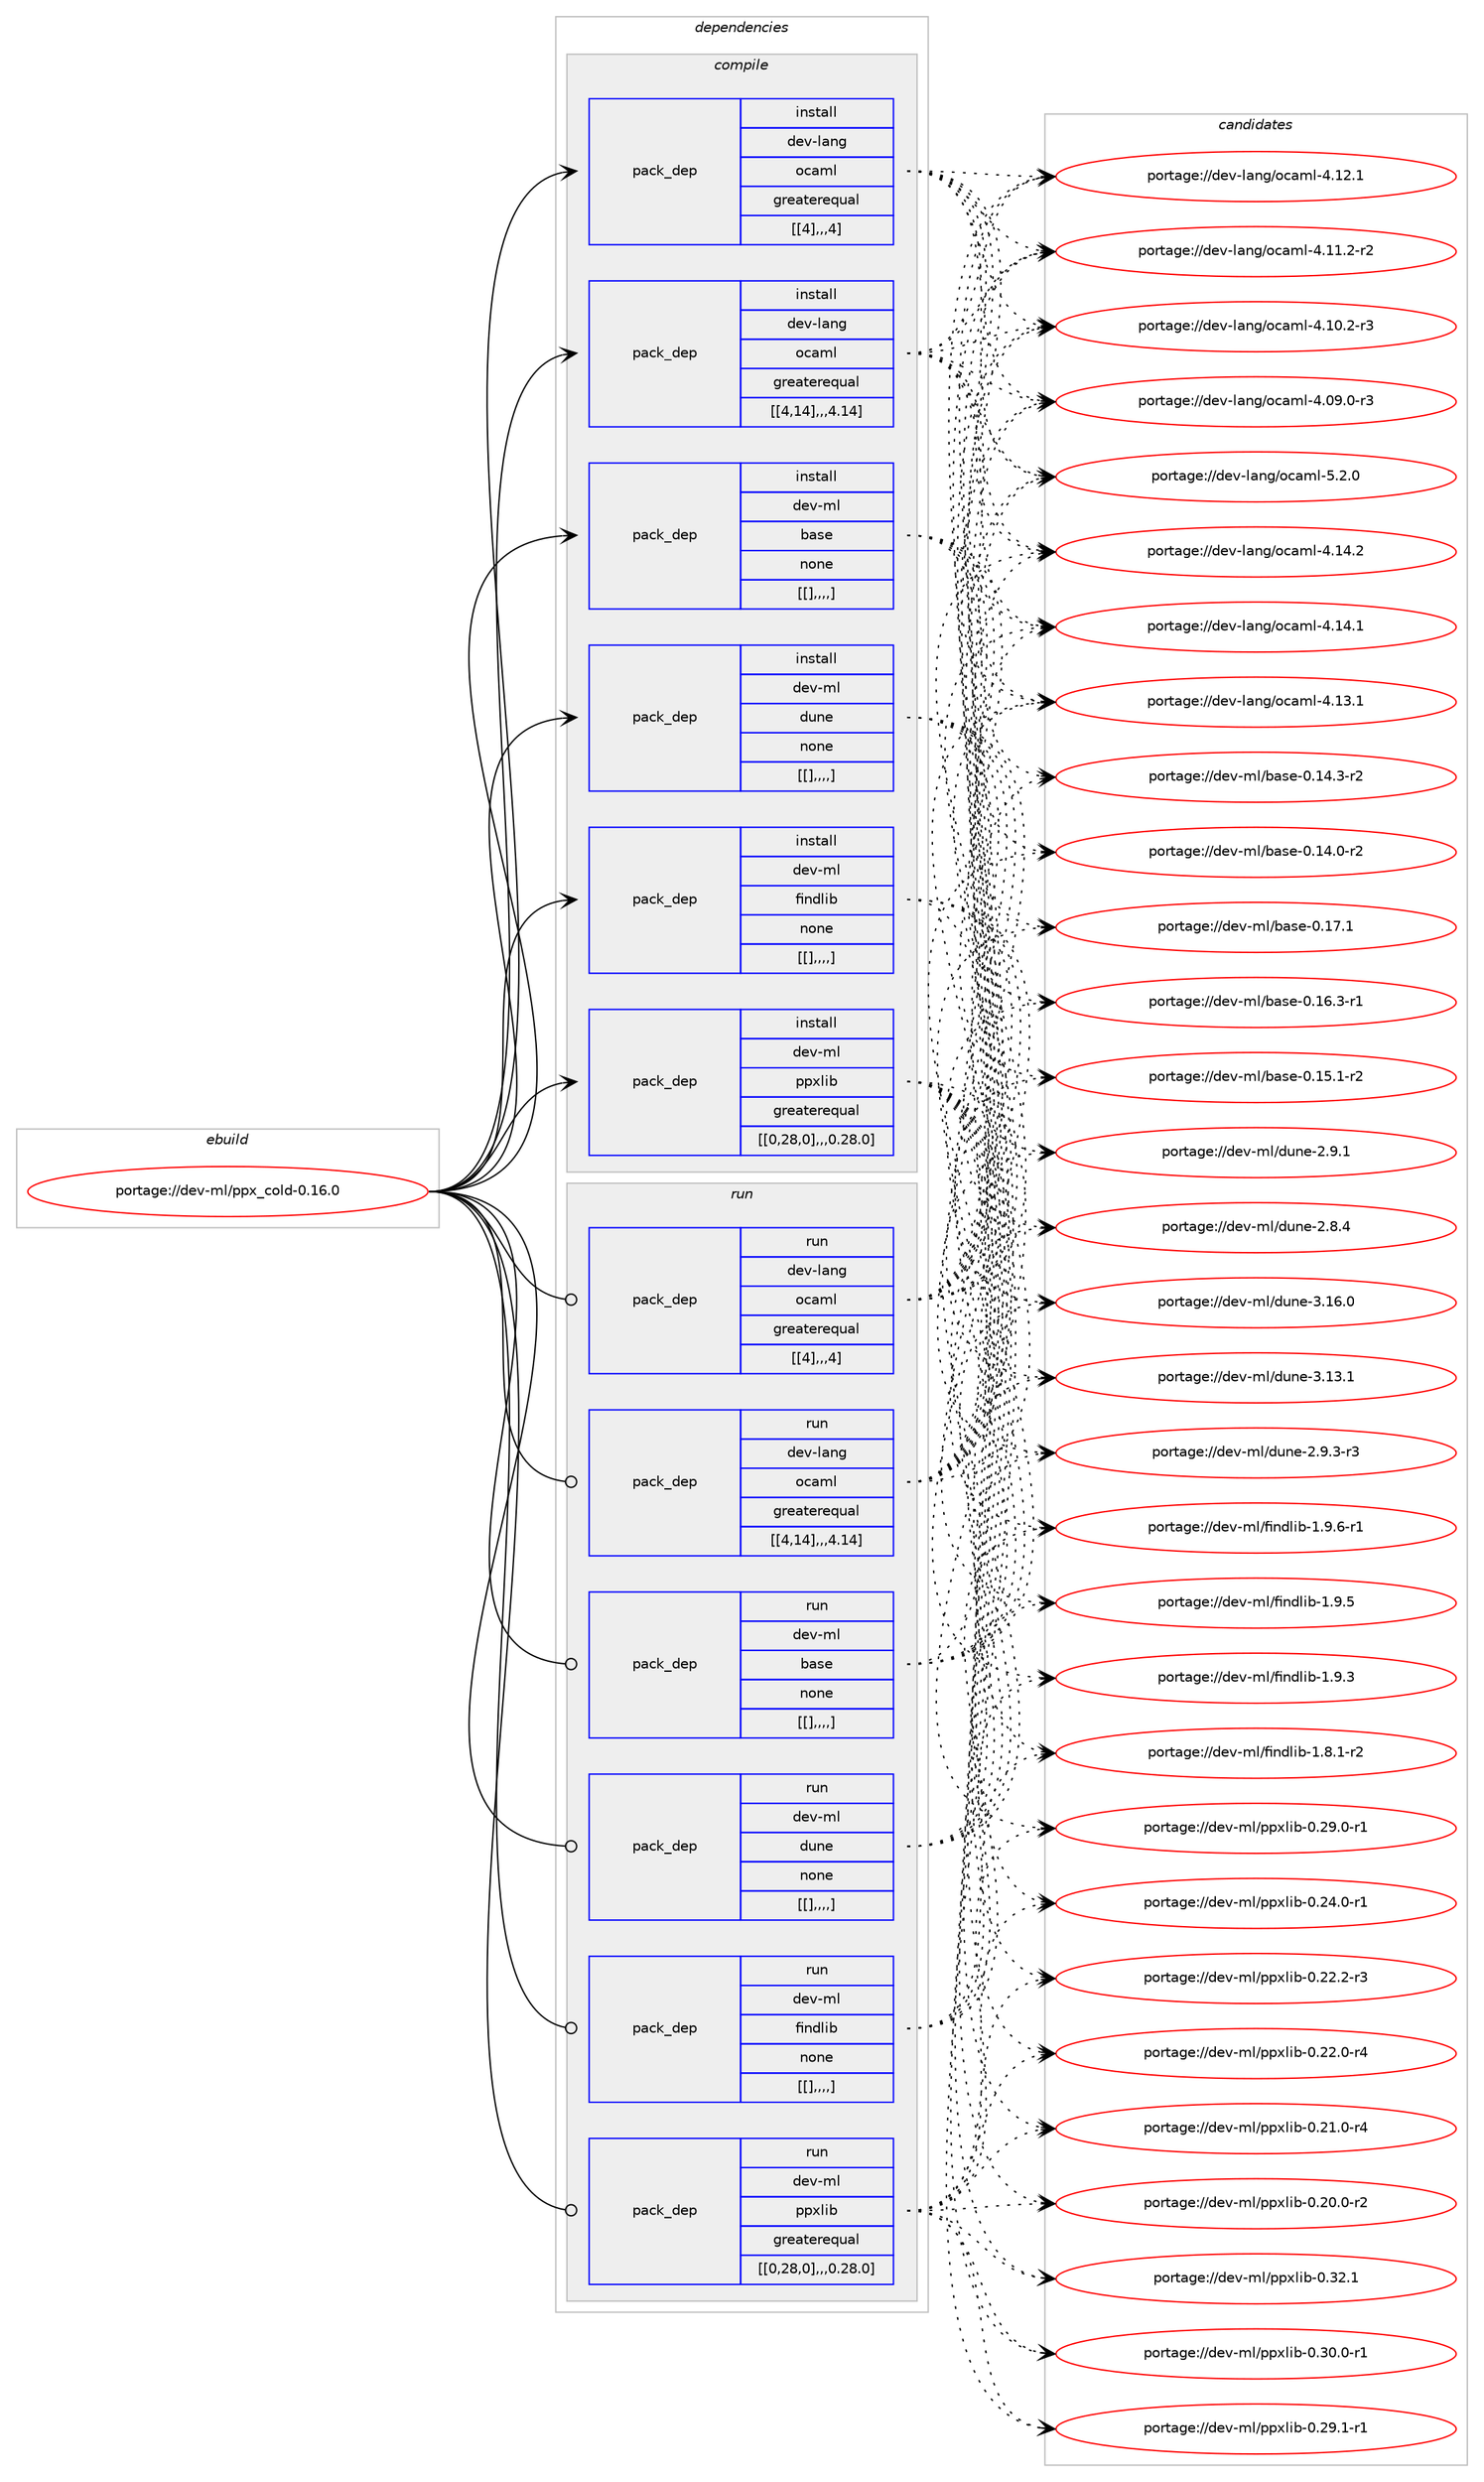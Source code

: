 digraph prolog {

# *************
# Graph options
# *************

newrank=true;
concentrate=true;
compound=true;
graph [rankdir=LR,fontname=Helvetica,fontsize=10,ranksep=1.5];#, ranksep=2.5, nodesep=0.2];
edge  [arrowhead=vee];
node  [fontname=Helvetica,fontsize=10];

# **********
# The ebuild
# **********

subgraph cluster_leftcol {
color=gray;
label=<<i>ebuild</i>>;
id [label="portage://dev-ml/ppx_cold-0.16.0", color=red, width=4, href="../dev-ml/ppx_cold-0.16.0.svg"];
}

# ****************
# The dependencies
# ****************

subgraph cluster_midcol {
color=gray;
label=<<i>dependencies</i>>;
subgraph cluster_compile {
fillcolor="#eeeeee";
style=filled;
label=<<i>compile</i>>;
subgraph pack91711 {
dependency123144 [label=<<TABLE BORDER="0" CELLBORDER="1" CELLSPACING="0" CELLPADDING="4" WIDTH="220"><TR><TD ROWSPAN="6" CELLPADDING="30">pack_dep</TD></TR><TR><TD WIDTH="110">install</TD></TR><TR><TD>dev-lang</TD></TR><TR><TD>ocaml</TD></TR><TR><TD>greaterequal</TD></TR><TR><TD>[[4],,,4]</TD></TR></TABLE>>, shape=none, color=blue];
}
id:e -> dependency123144:w [weight=20,style="solid",arrowhead="vee"];
subgraph pack91712 {
dependency123145 [label=<<TABLE BORDER="0" CELLBORDER="1" CELLSPACING="0" CELLPADDING="4" WIDTH="220"><TR><TD ROWSPAN="6" CELLPADDING="30">pack_dep</TD></TR><TR><TD WIDTH="110">install</TD></TR><TR><TD>dev-lang</TD></TR><TR><TD>ocaml</TD></TR><TR><TD>greaterequal</TD></TR><TR><TD>[[4,14],,,4.14]</TD></TR></TABLE>>, shape=none, color=blue];
}
id:e -> dependency123145:w [weight=20,style="solid",arrowhead="vee"];
subgraph pack91713 {
dependency123146 [label=<<TABLE BORDER="0" CELLBORDER="1" CELLSPACING="0" CELLPADDING="4" WIDTH="220"><TR><TD ROWSPAN="6" CELLPADDING="30">pack_dep</TD></TR><TR><TD WIDTH="110">install</TD></TR><TR><TD>dev-ml</TD></TR><TR><TD>base</TD></TR><TR><TD>none</TD></TR><TR><TD>[[],,,,]</TD></TR></TABLE>>, shape=none, color=blue];
}
id:e -> dependency123146:w [weight=20,style="solid",arrowhead="vee"];
subgraph pack91714 {
dependency123147 [label=<<TABLE BORDER="0" CELLBORDER="1" CELLSPACING="0" CELLPADDING="4" WIDTH="220"><TR><TD ROWSPAN="6" CELLPADDING="30">pack_dep</TD></TR><TR><TD WIDTH="110">install</TD></TR><TR><TD>dev-ml</TD></TR><TR><TD>dune</TD></TR><TR><TD>none</TD></TR><TR><TD>[[],,,,]</TD></TR></TABLE>>, shape=none, color=blue];
}
id:e -> dependency123147:w [weight=20,style="solid",arrowhead="vee"];
subgraph pack91715 {
dependency123148 [label=<<TABLE BORDER="0" CELLBORDER="1" CELLSPACING="0" CELLPADDING="4" WIDTH="220"><TR><TD ROWSPAN="6" CELLPADDING="30">pack_dep</TD></TR><TR><TD WIDTH="110">install</TD></TR><TR><TD>dev-ml</TD></TR><TR><TD>findlib</TD></TR><TR><TD>none</TD></TR><TR><TD>[[],,,,]</TD></TR></TABLE>>, shape=none, color=blue];
}
id:e -> dependency123148:w [weight=20,style="solid",arrowhead="vee"];
subgraph pack91716 {
dependency123149 [label=<<TABLE BORDER="0" CELLBORDER="1" CELLSPACING="0" CELLPADDING="4" WIDTH="220"><TR><TD ROWSPAN="6" CELLPADDING="30">pack_dep</TD></TR><TR><TD WIDTH="110">install</TD></TR><TR><TD>dev-ml</TD></TR><TR><TD>ppxlib</TD></TR><TR><TD>greaterequal</TD></TR><TR><TD>[[0,28,0],,,0.28.0]</TD></TR></TABLE>>, shape=none, color=blue];
}
id:e -> dependency123149:w [weight=20,style="solid",arrowhead="vee"];
}
subgraph cluster_compileandrun {
fillcolor="#eeeeee";
style=filled;
label=<<i>compile and run</i>>;
}
subgraph cluster_run {
fillcolor="#eeeeee";
style=filled;
label=<<i>run</i>>;
subgraph pack91717 {
dependency123150 [label=<<TABLE BORDER="0" CELLBORDER="1" CELLSPACING="0" CELLPADDING="4" WIDTH="220"><TR><TD ROWSPAN="6" CELLPADDING="30">pack_dep</TD></TR><TR><TD WIDTH="110">run</TD></TR><TR><TD>dev-lang</TD></TR><TR><TD>ocaml</TD></TR><TR><TD>greaterequal</TD></TR><TR><TD>[[4],,,4]</TD></TR></TABLE>>, shape=none, color=blue];
}
id:e -> dependency123150:w [weight=20,style="solid",arrowhead="odot"];
subgraph pack91718 {
dependency123151 [label=<<TABLE BORDER="0" CELLBORDER="1" CELLSPACING="0" CELLPADDING="4" WIDTH="220"><TR><TD ROWSPAN="6" CELLPADDING="30">pack_dep</TD></TR><TR><TD WIDTH="110">run</TD></TR><TR><TD>dev-lang</TD></TR><TR><TD>ocaml</TD></TR><TR><TD>greaterequal</TD></TR><TR><TD>[[4,14],,,4.14]</TD></TR></TABLE>>, shape=none, color=blue];
}
id:e -> dependency123151:w [weight=20,style="solid",arrowhead="odot"];
subgraph pack91719 {
dependency123152 [label=<<TABLE BORDER="0" CELLBORDER="1" CELLSPACING="0" CELLPADDING="4" WIDTH="220"><TR><TD ROWSPAN="6" CELLPADDING="30">pack_dep</TD></TR><TR><TD WIDTH="110">run</TD></TR><TR><TD>dev-ml</TD></TR><TR><TD>base</TD></TR><TR><TD>none</TD></TR><TR><TD>[[],,,,]</TD></TR></TABLE>>, shape=none, color=blue];
}
id:e -> dependency123152:w [weight=20,style="solid",arrowhead="odot"];
subgraph pack91720 {
dependency123153 [label=<<TABLE BORDER="0" CELLBORDER="1" CELLSPACING="0" CELLPADDING="4" WIDTH="220"><TR><TD ROWSPAN="6" CELLPADDING="30">pack_dep</TD></TR><TR><TD WIDTH="110">run</TD></TR><TR><TD>dev-ml</TD></TR><TR><TD>dune</TD></TR><TR><TD>none</TD></TR><TR><TD>[[],,,,]</TD></TR></TABLE>>, shape=none, color=blue];
}
id:e -> dependency123153:w [weight=20,style="solid",arrowhead="odot"];
subgraph pack91721 {
dependency123154 [label=<<TABLE BORDER="0" CELLBORDER="1" CELLSPACING="0" CELLPADDING="4" WIDTH="220"><TR><TD ROWSPAN="6" CELLPADDING="30">pack_dep</TD></TR><TR><TD WIDTH="110">run</TD></TR><TR><TD>dev-ml</TD></TR><TR><TD>findlib</TD></TR><TR><TD>none</TD></TR><TR><TD>[[],,,,]</TD></TR></TABLE>>, shape=none, color=blue];
}
id:e -> dependency123154:w [weight=20,style="solid",arrowhead="odot"];
subgraph pack91722 {
dependency123155 [label=<<TABLE BORDER="0" CELLBORDER="1" CELLSPACING="0" CELLPADDING="4" WIDTH="220"><TR><TD ROWSPAN="6" CELLPADDING="30">pack_dep</TD></TR><TR><TD WIDTH="110">run</TD></TR><TR><TD>dev-ml</TD></TR><TR><TD>ppxlib</TD></TR><TR><TD>greaterequal</TD></TR><TR><TD>[[0,28,0],,,0.28.0]</TD></TR></TABLE>>, shape=none, color=blue];
}
id:e -> dependency123155:w [weight=20,style="solid",arrowhead="odot"];
}
}

# **************
# The candidates
# **************

subgraph cluster_choices {
rank=same;
color=gray;
label=<<i>candidates</i>>;

subgraph choice91711 {
color=black;
nodesep=1;
choice1001011184510897110103471119997109108455346504648 [label="portage://dev-lang/ocaml-5.2.0", color=red, width=4,href="../dev-lang/ocaml-5.2.0.svg"];
choice100101118451089711010347111999710910845524649524650 [label="portage://dev-lang/ocaml-4.14.2", color=red, width=4,href="../dev-lang/ocaml-4.14.2.svg"];
choice100101118451089711010347111999710910845524649524649 [label="portage://dev-lang/ocaml-4.14.1", color=red, width=4,href="../dev-lang/ocaml-4.14.1.svg"];
choice100101118451089711010347111999710910845524649514649 [label="portage://dev-lang/ocaml-4.13.1", color=red, width=4,href="../dev-lang/ocaml-4.13.1.svg"];
choice100101118451089711010347111999710910845524649504649 [label="portage://dev-lang/ocaml-4.12.1", color=red, width=4,href="../dev-lang/ocaml-4.12.1.svg"];
choice1001011184510897110103471119997109108455246494946504511450 [label="portage://dev-lang/ocaml-4.11.2-r2", color=red, width=4,href="../dev-lang/ocaml-4.11.2-r2.svg"];
choice1001011184510897110103471119997109108455246494846504511451 [label="portage://dev-lang/ocaml-4.10.2-r3", color=red, width=4,href="../dev-lang/ocaml-4.10.2-r3.svg"];
choice1001011184510897110103471119997109108455246485746484511451 [label="portage://dev-lang/ocaml-4.09.0-r3", color=red, width=4,href="../dev-lang/ocaml-4.09.0-r3.svg"];
dependency123144:e -> choice1001011184510897110103471119997109108455346504648:w [style=dotted,weight="100"];
dependency123144:e -> choice100101118451089711010347111999710910845524649524650:w [style=dotted,weight="100"];
dependency123144:e -> choice100101118451089711010347111999710910845524649524649:w [style=dotted,weight="100"];
dependency123144:e -> choice100101118451089711010347111999710910845524649514649:w [style=dotted,weight="100"];
dependency123144:e -> choice100101118451089711010347111999710910845524649504649:w [style=dotted,weight="100"];
dependency123144:e -> choice1001011184510897110103471119997109108455246494946504511450:w [style=dotted,weight="100"];
dependency123144:e -> choice1001011184510897110103471119997109108455246494846504511451:w [style=dotted,weight="100"];
dependency123144:e -> choice1001011184510897110103471119997109108455246485746484511451:w [style=dotted,weight="100"];
}
subgraph choice91712 {
color=black;
nodesep=1;
choice1001011184510897110103471119997109108455346504648 [label="portage://dev-lang/ocaml-5.2.0", color=red, width=4,href="../dev-lang/ocaml-5.2.0.svg"];
choice100101118451089711010347111999710910845524649524650 [label="portage://dev-lang/ocaml-4.14.2", color=red, width=4,href="../dev-lang/ocaml-4.14.2.svg"];
choice100101118451089711010347111999710910845524649524649 [label="portage://dev-lang/ocaml-4.14.1", color=red, width=4,href="../dev-lang/ocaml-4.14.1.svg"];
choice100101118451089711010347111999710910845524649514649 [label="portage://dev-lang/ocaml-4.13.1", color=red, width=4,href="../dev-lang/ocaml-4.13.1.svg"];
choice100101118451089711010347111999710910845524649504649 [label="portage://dev-lang/ocaml-4.12.1", color=red, width=4,href="../dev-lang/ocaml-4.12.1.svg"];
choice1001011184510897110103471119997109108455246494946504511450 [label="portage://dev-lang/ocaml-4.11.2-r2", color=red, width=4,href="../dev-lang/ocaml-4.11.2-r2.svg"];
choice1001011184510897110103471119997109108455246494846504511451 [label="portage://dev-lang/ocaml-4.10.2-r3", color=red, width=4,href="../dev-lang/ocaml-4.10.2-r3.svg"];
choice1001011184510897110103471119997109108455246485746484511451 [label="portage://dev-lang/ocaml-4.09.0-r3", color=red, width=4,href="../dev-lang/ocaml-4.09.0-r3.svg"];
dependency123145:e -> choice1001011184510897110103471119997109108455346504648:w [style=dotted,weight="100"];
dependency123145:e -> choice100101118451089711010347111999710910845524649524650:w [style=dotted,weight="100"];
dependency123145:e -> choice100101118451089711010347111999710910845524649524649:w [style=dotted,weight="100"];
dependency123145:e -> choice100101118451089711010347111999710910845524649514649:w [style=dotted,weight="100"];
dependency123145:e -> choice100101118451089711010347111999710910845524649504649:w [style=dotted,weight="100"];
dependency123145:e -> choice1001011184510897110103471119997109108455246494946504511450:w [style=dotted,weight="100"];
dependency123145:e -> choice1001011184510897110103471119997109108455246494846504511451:w [style=dotted,weight="100"];
dependency123145:e -> choice1001011184510897110103471119997109108455246485746484511451:w [style=dotted,weight="100"];
}
subgraph choice91713 {
color=black;
nodesep=1;
choice1001011184510910847989711510145484649554649 [label="portage://dev-ml/base-0.17.1", color=red, width=4,href="../dev-ml/base-0.17.1.svg"];
choice10010111845109108479897115101454846495446514511449 [label="portage://dev-ml/base-0.16.3-r1", color=red, width=4,href="../dev-ml/base-0.16.3-r1.svg"];
choice10010111845109108479897115101454846495346494511450 [label="portage://dev-ml/base-0.15.1-r2", color=red, width=4,href="../dev-ml/base-0.15.1-r2.svg"];
choice10010111845109108479897115101454846495246514511450 [label="portage://dev-ml/base-0.14.3-r2", color=red, width=4,href="../dev-ml/base-0.14.3-r2.svg"];
choice10010111845109108479897115101454846495246484511450 [label="portage://dev-ml/base-0.14.0-r2", color=red, width=4,href="../dev-ml/base-0.14.0-r2.svg"];
dependency123146:e -> choice1001011184510910847989711510145484649554649:w [style=dotted,weight="100"];
dependency123146:e -> choice10010111845109108479897115101454846495446514511449:w [style=dotted,weight="100"];
dependency123146:e -> choice10010111845109108479897115101454846495346494511450:w [style=dotted,weight="100"];
dependency123146:e -> choice10010111845109108479897115101454846495246514511450:w [style=dotted,weight="100"];
dependency123146:e -> choice10010111845109108479897115101454846495246484511450:w [style=dotted,weight="100"];
}
subgraph choice91714 {
color=black;
nodesep=1;
choice100101118451091084710011711010145514649544648 [label="portage://dev-ml/dune-3.16.0", color=red, width=4,href="../dev-ml/dune-3.16.0.svg"];
choice100101118451091084710011711010145514649514649 [label="portage://dev-ml/dune-3.13.1", color=red, width=4,href="../dev-ml/dune-3.13.1.svg"];
choice10010111845109108471001171101014550465746514511451 [label="portage://dev-ml/dune-2.9.3-r3", color=red, width=4,href="../dev-ml/dune-2.9.3-r3.svg"];
choice1001011184510910847100117110101455046574649 [label="portage://dev-ml/dune-2.9.1", color=red, width=4,href="../dev-ml/dune-2.9.1.svg"];
choice1001011184510910847100117110101455046564652 [label="portage://dev-ml/dune-2.8.4", color=red, width=4,href="../dev-ml/dune-2.8.4.svg"];
dependency123147:e -> choice100101118451091084710011711010145514649544648:w [style=dotted,weight="100"];
dependency123147:e -> choice100101118451091084710011711010145514649514649:w [style=dotted,weight="100"];
dependency123147:e -> choice10010111845109108471001171101014550465746514511451:w [style=dotted,weight="100"];
dependency123147:e -> choice1001011184510910847100117110101455046574649:w [style=dotted,weight="100"];
dependency123147:e -> choice1001011184510910847100117110101455046564652:w [style=dotted,weight="100"];
}
subgraph choice91715 {
color=black;
nodesep=1;
choice1001011184510910847102105110100108105984549465746544511449 [label="portage://dev-ml/findlib-1.9.6-r1", color=red, width=4,href="../dev-ml/findlib-1.9.6-r1.svg"];
choice100101118451091084710210511010010810598454946574653 [label="portage://dev-ml/findlib-1.9.5", color=red, width=4,href="../dev-ml/findlib-1.9.5.svg"];
choice100101118451091084710210511010010810598454946574651 [label="portage://dev-ml/findlib-1.9.3", color=red, width=4,href="../dev-ml/findlib-1.9.3.svg"];
choice1001011184510910847102105110100108105984549465646494511450 [label="portage://dev-ml/findlib-1.8.1-r2", color=red, width=4,href="../dev-ml/findlib-1.8.1-r2.svg"];
dependency123148:e -> choice1001011184510910847102105110100108105984549465746544511449:w [style=dotted,weight="100"];
dependency123148:e -> choice100101118451091084710210511010010810598454946574653:w [style=dotted,weight="100"];
dependency123148:e -> choice100101118451091084710210511010010810598454946574651:w [style=dotted,weight="100"];
dependency123148:e -> choice1001011184510910847102105110100108105984549465646494511450:w [style=dotted,weight="100"];
}
subgraph choice91716 {
color=black;
nodesep=1;
choice10010111845109108471121121201081059845484651504649 [label="portage://dev-ml/ppxlib-0.32.1", color=red, width=4,href="../dev-ml/ppxlib-0.32.1.svg"];
choice100101118451091084711211212010810598454846514846484511449 [label="portage://dev-ml/ppxlib-0.30.0-r1", color=red, width=4,href="../dev-ml/ppxlib-0.30.0-r1.svg"];
choice100101118451091084711211212010810598454846505746494511449 [label="portage://dev-ml/ppxlib-0.29.1-r1", color=red, width=4,href="../dev-ml/ppxlib-0.29.1-r1.svg"];
choice100101118451091084711211212010810598454846505746484511449 [label="portage://dev-ml/ppxlib-0.29.0-r1", color=red, width=4,href="../dev-ml/ppxlib-0.29.0-r1.svg"];
choice100101118451091084711211212010810598454846505246484511449 [label="portage://dev-ml/ppxlib-0.24.0-r1", color=red, width=4,href="../dev-ml/ppxlib-0.24.0-r1.svg"];
choice100101118451091084711211212010810598454846505046504511451 [label="portage://dev-ml/ppxlib-0.22.2-r3", color=red, width=4,href="../dev-ml/ppxlib-0.22.2-r3.svg"];
choice100101118451091084711211212010810598454846505046484511452 [label="portage://dev-ml/ppxlib-0.22.0-r4", color=red, width=4,href="../dev-ml/ppxlib-0.22.0-r4.svg"];
choice100101118451091084711211212010810598454846504946484511452 [label="portage://dev-ml/ppxlib-0.21.0-r4", color=red, width=4,href="../dev-ml/ppxlib-0.21.0-r4.svg"];
choice100101118451091084711211212010810598454846504846484511450 [label="portage://dev-ml/ppxlib-0.20.0-r2", color=red, width=4,href="../dev-ml/ppxlib-0.20.0-r2.svg"];
dependency123149:e -> choice10010111845109108471121121201081059845484651504649:w [style=dotted,weight="100"];
dependency123149:e -> choice100101118451091084711211212010810598454846514846484511449:w [style=dotted,weight="100"];
dependency123149:e -> choice100101118451091084711211212010810598454846505746494511449:w [style=dotted,weight="100"];
dependency123149:e -> choice100101118451091084711211212010810598454846505746484511449:w [style=dotted,weight="100"];
dependency123149:e -> choice100101118451091084711211212010810598454846505246484511449:w [style=dotted,weight="100"];
dependency123149:e -> choice100101118451091084711211212010810598454846505046504511451:w [style=dotted,weight="100"];
dependency123149:e -> choice100101118451091084711211212010810598454846505046484511452:w [style=dotted,weight="100"];
dependency123149:e -> choice100101118451091084711211212010810598454846504946484511452:w [style=dotted,weight="100"];
dependency123149:e -> choice100101118451091084711211212010810598454846504846484511450:w [style=dotted,weight="100"];
}
subgraph choice91717 {
color=black;
nodesep=1;
choice1001011184510897110103471119997109108455346504648 [label="portage://dev-lang/ocaml-5.2.0", color=red, width=4,href="../dev-lang/ocaml-5.2.0.svg"];
choice100101118451089711010347111999710910845524649524650 [label="portage://dev-lang/ocaml-4.14.2", color=red, width=4,href="../dev-lang/ocaml-4.14.2.svg"];
choice100101118451089711010347111999710910845524649524649 [label="portage://dev-lang/ocaml-4.14.1", color=red, width=4,href="../dev-lang/ocaml-4.14.1.svg"];
choice100101118451089711010347111999710910845524649514649 [label="portage://dev-lang/ocaml-4.13.1", color=red, width=4,href="../dev-lang/ocaml-4.13.1.svg"];
choice100101118451089711010347111999710910845524649504649 [label="portage://dev-lang/ocaml-4.12.1", color=red, width=4,href="../dev-lang/ocaml-4.12.1.svg"];
choice1001011184510897110103471119997109108455246494946504511450 [label="portage://dev-lang/ocaml-4.11.2-r2", color=red, width=4,href="../dev-lang/ocaml-4.11.2-r2.svg"];
choice1001011184510897110103471119997109108455246494846504511451 [label="portage://dev-lang/ocaml-4.10.2-r3", color=red, width=4,href="../dev-lang/ocaml-4.10.2-r3.svg"];
choice1001011184510897110103471119997109108455246485746484511451 [label="portage://dev-lang/ocaml-4.09.0-r3", color=red, width=4,href="../dev-lang/ocaml-4.09.0-r3.svg"];
dependency123150:e -> choice1001011184510897110103471119997109108455346504648:w [style=dotted,weight="100"];
dependency123150:e -> choice100101118451089711010347111999710910845524649524650:w [style=dotted,weight="100"];
dependency123150:e -> choice100101118451089711010347111999710910845524649524649:w [style=dotted,weight="100"];
dependency123150:e -> choice100101118451089711010347111999710910845524649514649:w [style=dotted,weight="100"];
dependency123150:e -> choice100101118451089711010347111999710910845524649504649:w [style=dotted,weight="100"];
dependency123150:e -> choice1001011184510897110103471119997109108455246494946504511450:w [style=dotted,weight="100"];
dependency123150:e -> choice1001011184510897110103471119997109108455246494846504511451:w [style=dotted,weight="100"];
dependency123150:e -> choice1001011184510897110103471119997109108455246485746484511451:w [style=dotted,weight="100"];
}
subgraph choice91718 {
color=black;
nodesep=1;
choice1001011184510897110103471119997109108455346504648 [label="portage://dev-lang/ocaml-5.2.0", color=red, width=4,href="../dev-lang/ocaml-5.2.0.svg"];
choice100101118451089711010347111999710910845524649524650 [label="portage://dev-lang/ocaml-4.14.2", color=red, width=4,href="../dev-lang/ocaml-4.14.2.svg"];
choice100101118451089711010347111999710910845524649524649 [label="portage://dev-lang/ocaml-4.14.1", color=red, width=4,href="../dev-lang/ocaml-4.14.1.svg"];
choice100101118451089711010347111999710910845524649514649 [label="portage://dev-lang/ocaml-4.13.1", color=red, width=4,href="../dev-lang/ocaml-4.13.1.svg"];
choice100101118451089711010347111999710910845524649504649 [label="portage://dev-lang/ocaml-4.12.1", color=red, width=4,href="../dev-lang/ocaml-4.12.1.svg"];
choice1001011184510897110103471119997109108455246494946504511450 [label="portage://dev-lang/ocaml-4.11.2-r2", color=red, width=4,href="../dev-lang/ocaml-4.11.2-r2.svg"];
choice1001011184510897110103471119997109108455246494846504511451 [label="portage://dev-lang/ocaml-4.10.2-r3", color=red, width=4,href="../dev-lang/ocaml-4.10.2-r3.svg"];
choice1001011184510897110103471119997109108455246485746484511451 [label="portage://dev-lang/ocaml-4.09.0-r3", color=red, width=4,href="../dev-lang/ocaml-4.09.0-r3.svg"];
dependency123151:e -> choice1001011184510897110103471119997109108455346504648:w [style=dotted,weight="100"];
dependency123151:e -> choice100101118451089711010347111999710910845524649524650:w [style=dotted,weight="100"];
dependency123151:e -> choice100101118451089711010347111999710910845524649524649:w [style=dotted,weight="100"];
dependency123151:e -> choice100101118451089711010347111999710910845524649514649:w [style=dotted,weight="100"];
dependency123151:e -> choice100101118451089711010347111999710910845524649504649:w [style=dotted,weight="100"];
dependency123151:e -> choice1001011184510897110103471119997109108455246494946504511450:w [style=dotted,weight="100"];
dependency123151:e -> choice1001011184510897110103471119997109108455246494846504511451:w [style=dotted,weight="100"];
dependency123151:e -> choice1001011184510897110103471119997109108455246485746484511451:w [style=dotted,weight="100"];
}
subgraph choice91719 {
color=black;
nodesep=1;
choice1001011184510910847989711510145484649554649 [label="portage://dev-ml/base-0.17.1", color=red, width=4,href="../dev-ml/base-0.17.1.svg"];
choice10010111845109108479897115101454846495446514511449 [label="portage://dev-ml/base-0.16.3-r1", color=red, width=4,href="../dev-ml/base-0.16.3-r1.svg"];
choice10010111845109108479897115101454846495346494511450 [label="portage://dev-ml/base-0.15.1-r2", color=red, width=4,href="../dev-ml/base-0.15.1-r2.svg"];
choice10010111845109108479897115101454846495246514511450 [label="portage://dev-ml/base-0.14.3-r2", color=red, width=4,href="../dev-ml/base-0.14.3-r2.svg"];
choice10010111845109108479897115101454846495246484511450 [label="portage://dev-ml/base-0.14.0-r2", color=red, width=4,href="../dev-ml/base-0.14.0-r2.svg"];
dependency123152:e -> choice1001011184510910847989711510145484649554649:w [style=dotted,weight="100"];
dependency123152:e -> choice10010111845109108479897115101454846495446514511449:w [style=dotted,weight="100"];
dependency123152:e -> choice10010111845109108479897115101454846495346494511450:w [style=dotted,weight="100"];
dependency123152:e -> choice10010111845109108479897115101454846495246514511450:w [style=dotted,weight="100"];
dependency123152:e -> choice10010111845109108479897115101454846495246484511450:w [style=dotted,weight="100"];
}
subgraph choice91720 {
color=black;
nodesep=1;
choice100101118451091084710011711010145514649544648 [label="portage://dev-ml/dune-3.16.0", color=red, width=4,href="../dev-ml/dune-3.16.0.svg"];
choice100101118451091084710011711010145514649514649 [label="portage://dev-ml/dune-3.13.1", color=red, width=4,href="../dev-ml/dune-3.13.1.svg"];
choice10010111845109108471001171101014550465746514511451 [label="portage://dev-ml/dune-2.9.3-r3", color=red, width=4,href="../dev-ml/dune-2.9.3-r3.svg"];
choice1001011184510910847100117110101455046574649 [label="portage://dev-ml/dune-2.9.1", color=red, width=4,href="../dev-ml/dune-2.9.1.svg"];
choice1001011184510910847100117110101455046564652 [label="portage://dev-ml/dune-2.8.4", color=red, width=4,href="../dev-ml/dune-2.8.4.svg"];
dependency123153:e -> choice100101118451091084710011711010145514649544648:w [style=dotted,weight="100"];
dependency123153:e -> choice100101118451091084710011711010145514649514649:w [style=dotted,weight="100"];
dependency123153:e -> choice10010111845109108471001171101014550465746514511451:w [style=dotted,weight="100"];
dependency123153:e -> choice1001011184510910847100117110101455046574649:w [style=dotted,weight="100"];
dependency123153:e -> choice1001011184510910847100117110101455046564652:w [style=dotted,weight="100"];
}
subgraph choice91721 {
color=black;
nodesep=1;
choice1001011184510910847102105110100108105984549465746544511449 [label="portage://dev-ml/findlib-1.9.6-r1", color=red, width=4,href="../dev-ml/findlib-1.9.6-r1.svg"];
choice100101118451091084710210511010010810598454946574653 [label="portage://dev-ml/findlib-1.9.5", color=red, width=4,href="../dev-ml/findlib-1.9.5.svg"];
choice100101118451091084710210511010010810598454946574651 [label="portage://dev-ml/findlib-1.9.3", color=red, width=4,href="../dev-ml/findlib-1.9.3.svg"];
choice1001011184510910847102105110100108105984549465646494511450 [label="portage://dev-ml/findlib-1.8.1-r2", color=red, width=4,href="../dev-ml/findlib-1.8.1-r2.svg"];
dependency123154:e -> choice1001011184510910847102105110100108105984549465746544511449:w [style=dotted,weight="100"];
dependency123154:e -> choice100101118451091084710210511010010810598454946574653:w [style=dotted,weight="100"];
dependency123154:e -> choice100101118451091084710210511010010810598454946574651:w [style=dotted,weight="100"];
dependency123154:e -> choice1001011184510910847102105110100108105984549465646494511450:w [style=dotted,weight="100"];
}
subgraph choice91722 {
color=black;
nodesep=1;
choice10010111845109108471121121201081059845484651504649 [label="portage://dev-ml/ppxlib-0.32.1", color=red, width=4,href="../dev-ml/ppxlib-0.32.1.svg"];
choice100101118451091084711211212010810598454846514846484511449 [label="portage://dev-ml/ppxlib-0.30.0-r1", color=red, width=4,href="../dev-ml/ppxlib-0.30.0-r1.svg"];
choice100101118451091084711211212010810598454846505746494511449 [label="portage://dev-ml/ppxlib-0.29.1-r1", color=red, width=4,href="../dev-ml/ppxlib-0.29.1-r1.svg"];
choice100101118451091084711211212010810598454846505746484511449 [label="portage://dev-ml/ppxlib-0.29.0-r1", color=red, width=4,href="../dev-ml/ppxlib-0.29.0-r1.svg"];
choice100101118451091084711211212010810598454846505246484511449 [label="portage://dev-ml/ppxlib-0.24.0-r1", color=red, width=4,href="../dev-ml/ppxlib-0.24.0-r1.svg"];
choice100101118451091084711211212010810598454846505046504511451 [label="portage://dev-ml/ppxlib-0.22.2-r3", color=red, width=4,href="../dev-ml/ppxlib-0.22.2-r3.svg"];
choice100101118451091084711211212010810598454846505046484511452 [label="portage://dev-ml/ppxlib-0.22.0-r4", color=red, width=4,href="../dev-ml/ppxlib-0.22.0-r4.svg"];
choice100101118451091084711211212010810598454846504946484511452 [label="portage://dev-ml/ppxlib-0.21.0-r4", color=red, width=4,href="../dev-ml/ppxlib-0.21.0-r4.svg"];
choice100101118451091084711211212010810598454846504846484511450 [label="portage://dev-ml/ppxlib-0.20.0-r2", color=red, width=4,href="../dev-ml/ppxlib-0.20.0-r2.svg"];
dependency123155:e -> choice10010111845109108471121121201081059845484651504649:w [style=dotted,weight="100"];
dependency123155:e -> choice100101118451091084711211212010810598454846514846484511449:w [style=dotted,weight="100"];
dependency123155:e -> choice100101118451091084711211212010810598454846505746494511449:w [style=dotted,weight="100"];
dependency123155:e -> choice100101118451091084711211212010810598454846505746484511449:w [style=dotted,weight="100"];
dependency123155:e -> choice100101118451091084711211212010810598454846505246484511449:w [style=dotted,weight="100"];
dependency123155:e -> choice100101118451091084711211212010810598454846505046504511451:w [style=dotted,weight="100"];
dependency123155:e -> choice100101118451091084711211212010810598454846505046484511452:w [style=dotted,weight="100"];
dependency123155:e -> choice100101118451091084711211212010810598454846504946484511452:w [style=dotted,weight="100"];
dependency123155:e -> choice100101118451091084711211212010810598454846504846484511450:w [style=dotted,weight="100"];
}
}

}
